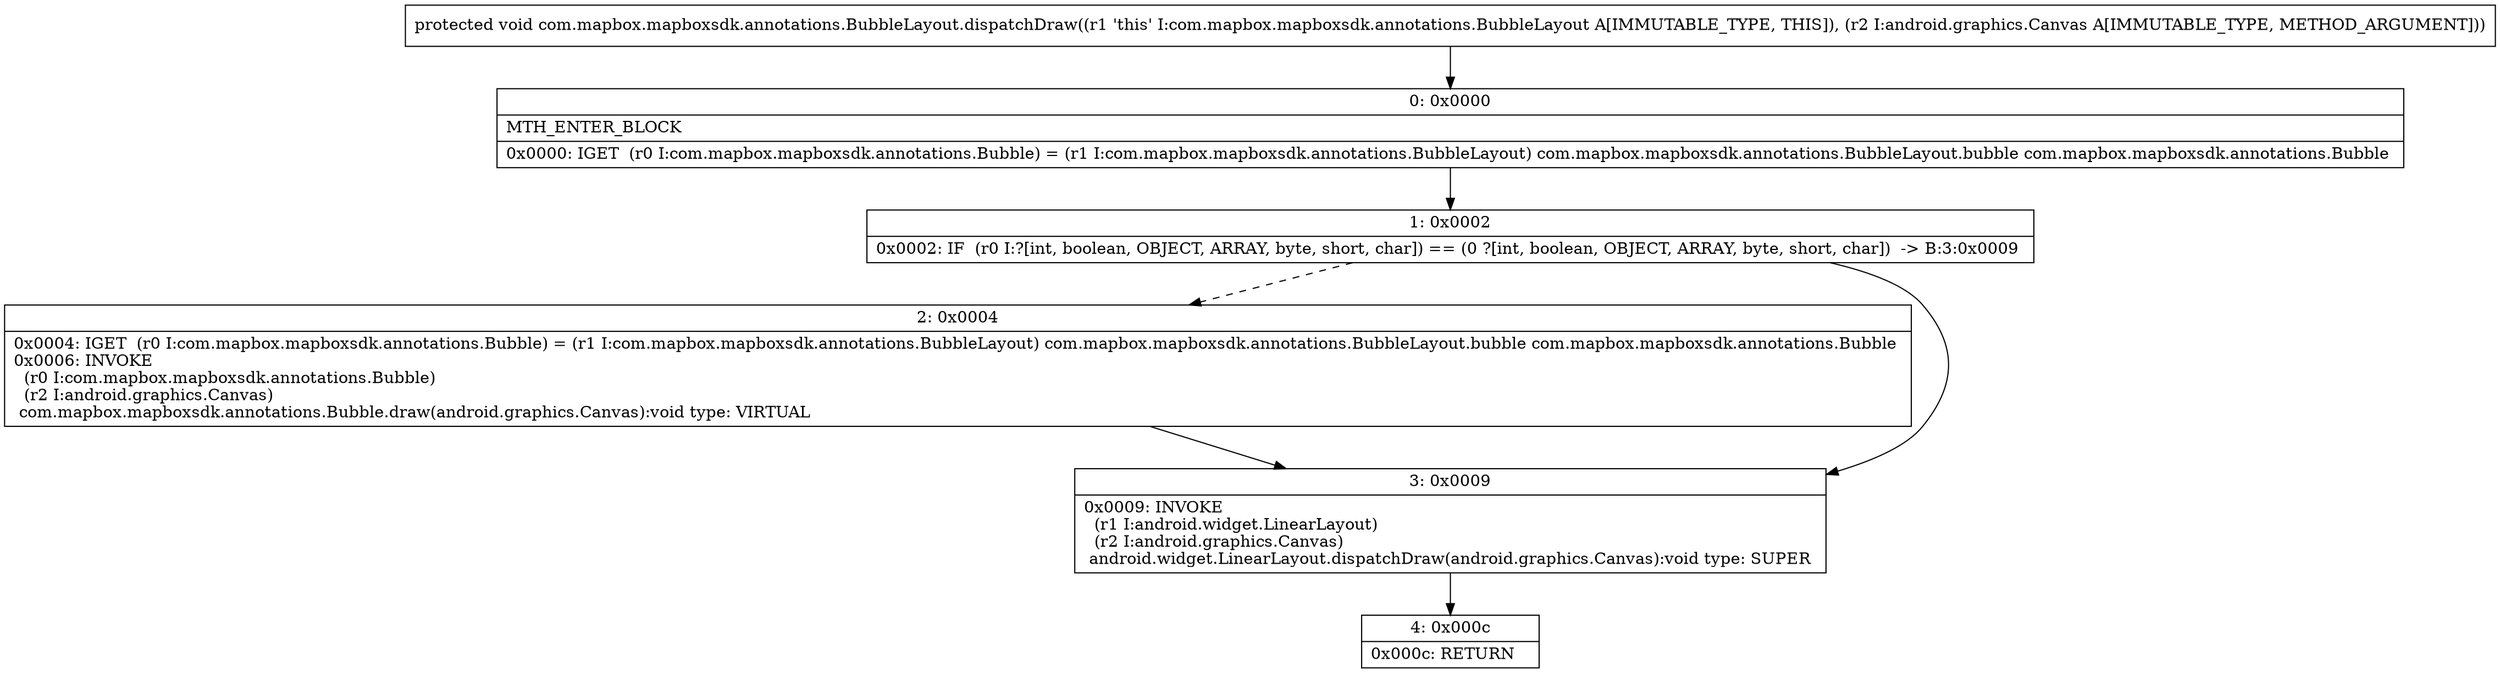 digraph "CFG forcom.mapbox.mapboxsdk.annotations.BubbleLayout.dispatchDraw(Landroid\/graphics\/Canvas;)V" {
Node_0 [shape=record,label="{0\:\ 0x0000|MTH_ENTER_BLOCK\l|0x0000: IGET  (r0 I:com.mapbox.mapboxsdk.annotations.Bubble) = (r1 I:com.mapbox.mapboxsdk.annotations.BubbleLayout) com.mapbox.mapboxsdk.annotations.BubbleLayout.bubble com.mapbox.mapboxsdk.annotations.Bubble \l}"];
Node_1 [shape=record,label="{1\:\ 0x0002|0x0002: IF  (r0 I:?[int, boolean, OBJECT, ARRAY, byte, short, char]) == (0 ?[int, boolean, OBJECT, ARRAY, byte, short, char])  \-\> B:3:0x0009 \l}"];
Node_2 [shape=record,label="{2\:\ 0x0004|0x0004: IGET  (r0 I:com.mapbox.mapboxsdk.annotations.Bubble) = (r1 I:com.mapbox.mapboxsdk.annotations.BubbleLayout) com.mapbox.mapboxsdk.annotations.BubbleLayout.bubble com.mapbox.mapboxsdk.annotations.Bubble \l0x0006: INVOKE  \l  (r0 I:com.mapbox.mapboxsdk.annotations.Bubble)\l  (r2 I:android.graphics.Canvas)\l com.mapbox.mapboxsdk.annotations.Bubble.draw(android.graphics.Canvas):void type: VIRTUAL \l}"];
Node_3 [shape=record,label="{3\:\ 0x0009|0x0009: INVOKE  \l  (r1 I:android.widget.LinearLayout)\l  (r2 I:android.graphics.Canvas)\l android.widget.LinearLayout.dispatchDraw(android.graphics.Canvas):void type: SUPER \l}"];
Node_4 [shape=record,label="{4\:\ 0x000c|0x000c: RETURN   \l}"];
MethodNode[shape=record,label="{protected void com.mapbox.mapboxsdk.annotations.BubbleLayout.dispatchDraw((r1 'this' I:com.mapbox.mapboxsdk.annotations.BubbleLayout A[IMMUTABLE_TYPE, THIS]), (r2 I:android.graphics.Canvas A[IMMUTABLE_TYPE, METHOD_ARGUMENT])) }"];
MethodNode -> Node_0;
Node_0 -> Node_1;
Node_1 -> Node_2[style=dashed];
Node_1 -> Node_3;
Node_2 -> Node_3;
Node_3 -> Node_4;
}

